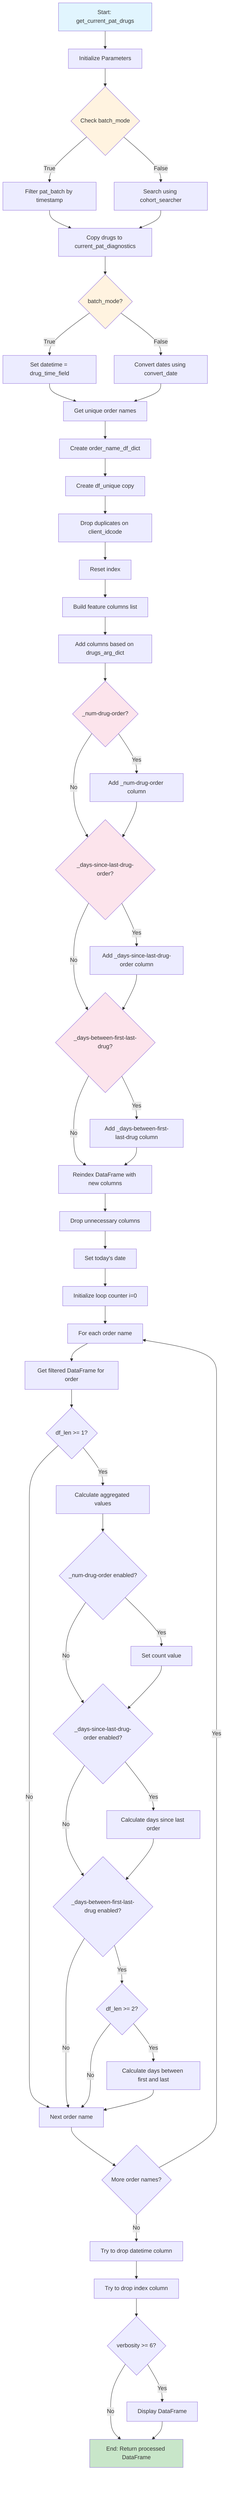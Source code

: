 flowchart TD
    A[Start: get_current_pat_drugs] --> B[Initialize Parameters]
    B --> C{Check batch_mode}
    
    C -->|True| D[Filter pat_batch by timestamp]
    C -->|False| E[Search using cohort_searcher]
    
    D --> F[Copy drugs to current_pat_diagnostics]
    E --> F
    
    F --> G{batch_mode?}
    G -->|True| H[Set datetime = drug_time_field]
    G -->|False| I[Convert dates using convert_date]
    
    H --> J[Get unique order names]
    I --> J
    
    J --> K[Create order_name_df_dict]
    K --> L[Create df_unique copy]
    L --> M[Drop duplicates on client_idcode]
    M --> N[Reset index]
    
    N --> O[Build feature columns list]
    O --> P[Add columns based on drugs_arg_dict]
    
    P --> Q{_num-drug-order?}
    Q -->|Yes| R[Add _num-drug-order column]
    Q -->|No| S{_days-since-last-drug-order?}
    R --> S
    
    S -->|Yes| T[Add _days-since-last-drug-order column]
    S -->|No| U{_days-between-first-last-drug?}
    T --> U
    
    U -->|Yes| V[Add _days-between-first-last-drug column]
    U -->|No| W[Reindex DataFrame with new columns]
    V --> W
    
    W --> X[Drop unnecessary columns]
    X --> Y[Set today's date]
    Y --> Z[Initialize loop counter i=0]
    
    Z --> AA[For each order name]
    AA --> BB[Get filtered DataFrame for order]
    BB --> CC{df_len >= 1?}
    
    CC -->|Yes| DD[Calculate aggregated values]
    CC -->|No| EE[Next order name]
    
    DD --> FF{_num-drug-order enabled?}
    FF -->|Yes| GG[Set count value]
    FF -->|No| HH{_days-since-last-drug-order enabled?}
    GG --> HH
    
    HH -->|Yes| II[Calculate days since last order]
    HH -->|No| JJ{_days-between-first-last-drug enabled?}
    II --> JJ
    
    JJ -->|Yes| KK{df_len >= 2?}
    JJ -->|No| EE
    KK -->|Yes| LL[Calculate days between first and last]
    KK -->|No| EE
    LL --> EE
    
    EE --> MM{More order names?}
    MM -->|Yes| AA
    MM -->|No| NN[Try to drop datetime column]
    
    NN --> OO[Try to drop index column]
    OO --> PP{verbosity >= 6?}
    PP -->|Yes| QQ[Display DataFrame]
    PP -->|No| RR[Return df_unique_filtered]
    QQ --> RR
    
    RR[End: Return processed DataFrame]

    style A fill:#e1f5fe
    style RR fill:#c8e6c9
    style C fill:#fff3e0
    style G fill:#fff3e0
    style Q fill:#fce4ec
    style S fill:#fce4ec
    style U fill:#fce4ec